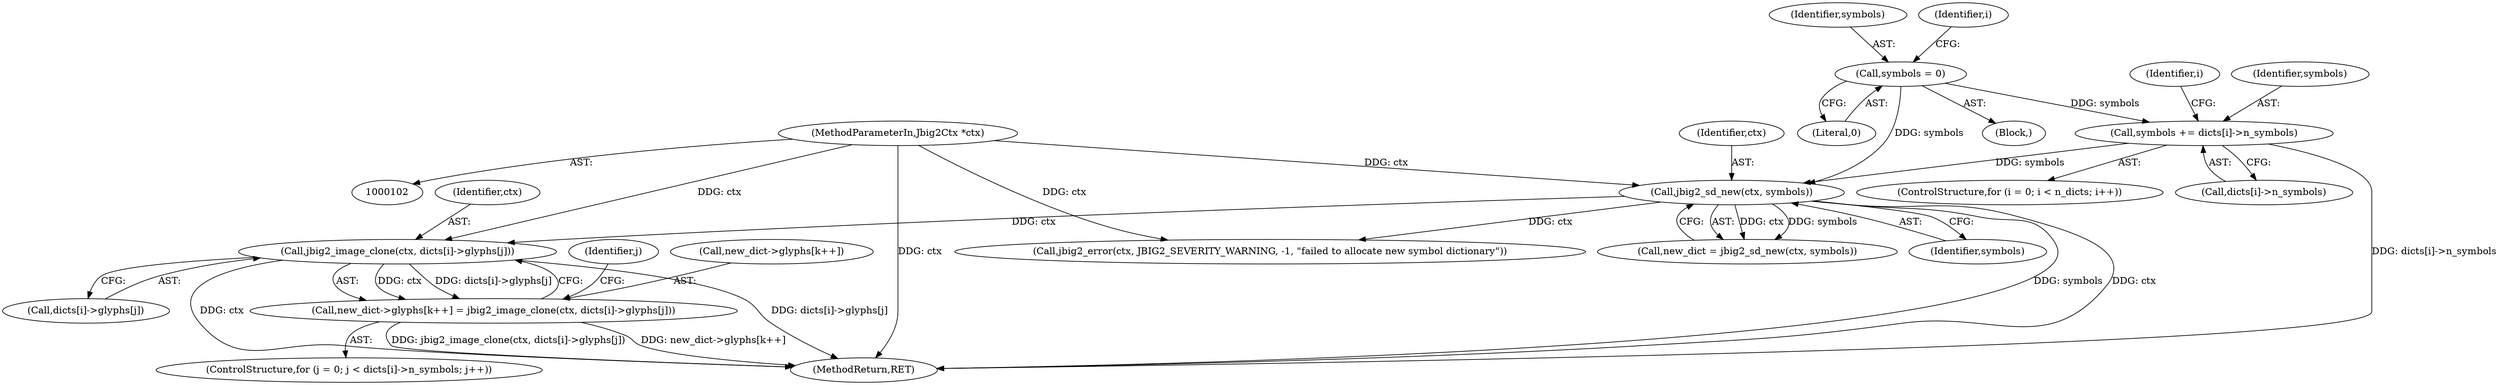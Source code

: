 digraph "0_ghostscript_e698d5c11d27212aa1098bc5b1673a3378563092_13@array" {
"1000176" [label="(Call,jbig2_image_clone(ctx, dicts[i]->glyphs[j]))"];
"1000136" [label="(Call,jbig2_sd_new(ctx, symbols))"];
"1000103" [label="(MethodParameterIn,Jbig2Ctx *ctx)"];
"1000127" [label="(Call,symbols += dicts[i]->n_symbols)"];
"1000115" [label="(Call,symbols = 0)"];
"1000169" [label="(Call,new_dict->glyphs[k++] = jbig2_image_clone(ctx, dicts[i]->glyphs[j]))"];
"1000116" [label="(Identifier,symbols)"];
"1000117" [label="(Literal,0)"];
"1000138" [label="(Identifier,symbols)"];
"1000106" [label="(Block,)"];
"1000170" [label="(Call,new_dict->glyphs[k++])"];
"1000136" [label="(Call,jbig2_sd_new(ctx, symbols))"];
"1000120" [label="(Identifier,i)"];
"1000115" [label="(Call,symbols = 0)"];
"1000127" [label="(Call,symbols += dicts[i]->n_symbols)"];
"1000178" [label="(Call,dicts[i]->glyphs[j])"];
"1000118" [label="(ControlStructure,for (i = 0; i < n_dicts; i++))"];
"1000129" [label="(Call,dicts[i]->n_symbols)"];
"1000137" [label="(Identifier,ctx)"];
"1000176" [label="(Call,jbig2_image_clone(ctx, dicts[i]->glyphs[j]))"];
"1000187" [label="(Call,jbig2_error(ctx, JBIG2_SEVERITY_WARNING, -1, \"failed to allocate new symbol dictionary\"))"];
"1000156" [label="(ControlStructure,for (j = 0; j < dicts[i]->n_symbols; j++))"];
"1000168" [label="(Identifier,j)"];
"1000128" [label="(Identifier,symbols)"];
"1000195" [label="(MethodReturn,RET)"];
"1000134" [label="(Call,new_dict = jbig2_sd_new(ctx, symbols))"];
"1000177" [label="(Identifier,ctx)"];
"1000169" [label="(Call,new_dict->glyphs[k++] = jbig2_image_clone(ctx, dicts[i]->glyphs[j]))"];
"1000103" [label="(MethodParameterIn,Jbig2Ctx *ctx)"];
"1000126" [label="(Identifier,i)"];
"1000176" -> "1000169"  [label="AST: "];
"1000176" -> "1000178"  [label="CFG: "];
"1000177" -> "1000176"  [label="AST: "];
"1000178" -> "1000176"  [label="AST: "];
"1000169" -> "1000176"  [label="CFG: "];
"1000176" -> "1000195"  [label="DDG: dicts[i]->glyphs[j]"];
"1000176" -> "1000195"  [label="DDG: ctx"];
"1000176" -> "1000169"  [label="DDG: ctx"];
"1000176" -> "1000169"  [label="DDG: dicts[i]->glyphs[j]"];
"1000136" -> "1000176"  [label="DDG: ctx"];
"1000103" -> "1000176"  [label="DDG: ctx"];
"1000136" -> "1000134"  [label="AST: "];
"1000136" -> "1000138"  [label="CFG: "];
"1000137" -> "1000136"  [label="AST: "];
"1000138" -> "1000136"  [label="AST: "];
"1000134" -> "1000136"  [label="CFG: "];
"1000136" -> "1000195"  [label="DDG: symbols"];
"1000136" -> "1000195"  [label="DDG: ctx"];
"1000136" -> "1000134"  [label="DDG: ctx"];
"1000136" -> "1000134"  [label="DDG: symbols"];
"1000103" -> "1000136"  [label="DDG: ctx"];
"1000127" -> "1000136"  [label="DDG: symbols"];
"1000115" -> "1000136"  [label="DDG: symbols"];
"1000136" -> "1000187"  [label="DDG: ctx"];
"1000103" -> "1000102"  [label="AST: "];
"1000103" -> "1000195"  [label="DDG: ctx"];
"1000103" -> "1000187"  [label="DDG: ctx"];
"1000127" -> "1000118"  [label="AST: "];
"1000127" -> "1000129"  [label="CFG: "];
"1000128" -> "1000127"  [label="AST: "];
"1000129" -> "1000127"  [label="AST: "];
"1000126" -> "1000127"  [label="CFG: "];
"1000127" -> "1000195"  [label="DDG: dicts[i]->n_symbols"];
"1000115" -> "1000127"  [label="DDG: symbols"];
"1000115" -> "1000106"  [label="AST: "];
"1000115" -> "1000117"  [label="CFG: "];
"1000116" -> "1000115"  [label="AST: "];
"1000117" -> "1000115"  [label="AST: "];
"1000120" -> "1000115"  [label="CFG: "];
"1000169" -> "1000156"  [label="AST: "];
"1000170" -> "1000169"  [label="AST: "];
"1000168" -> "1000169"  [label="CFG: "];
"1000169" -> "1000195"  [label="DDG: jbig2_image_clone(ctx, dicts[i]->glyphs[j])"];
"1000169" -> "1000195"  [label="DDG: new_dict->glyphs[k++]"];
}
